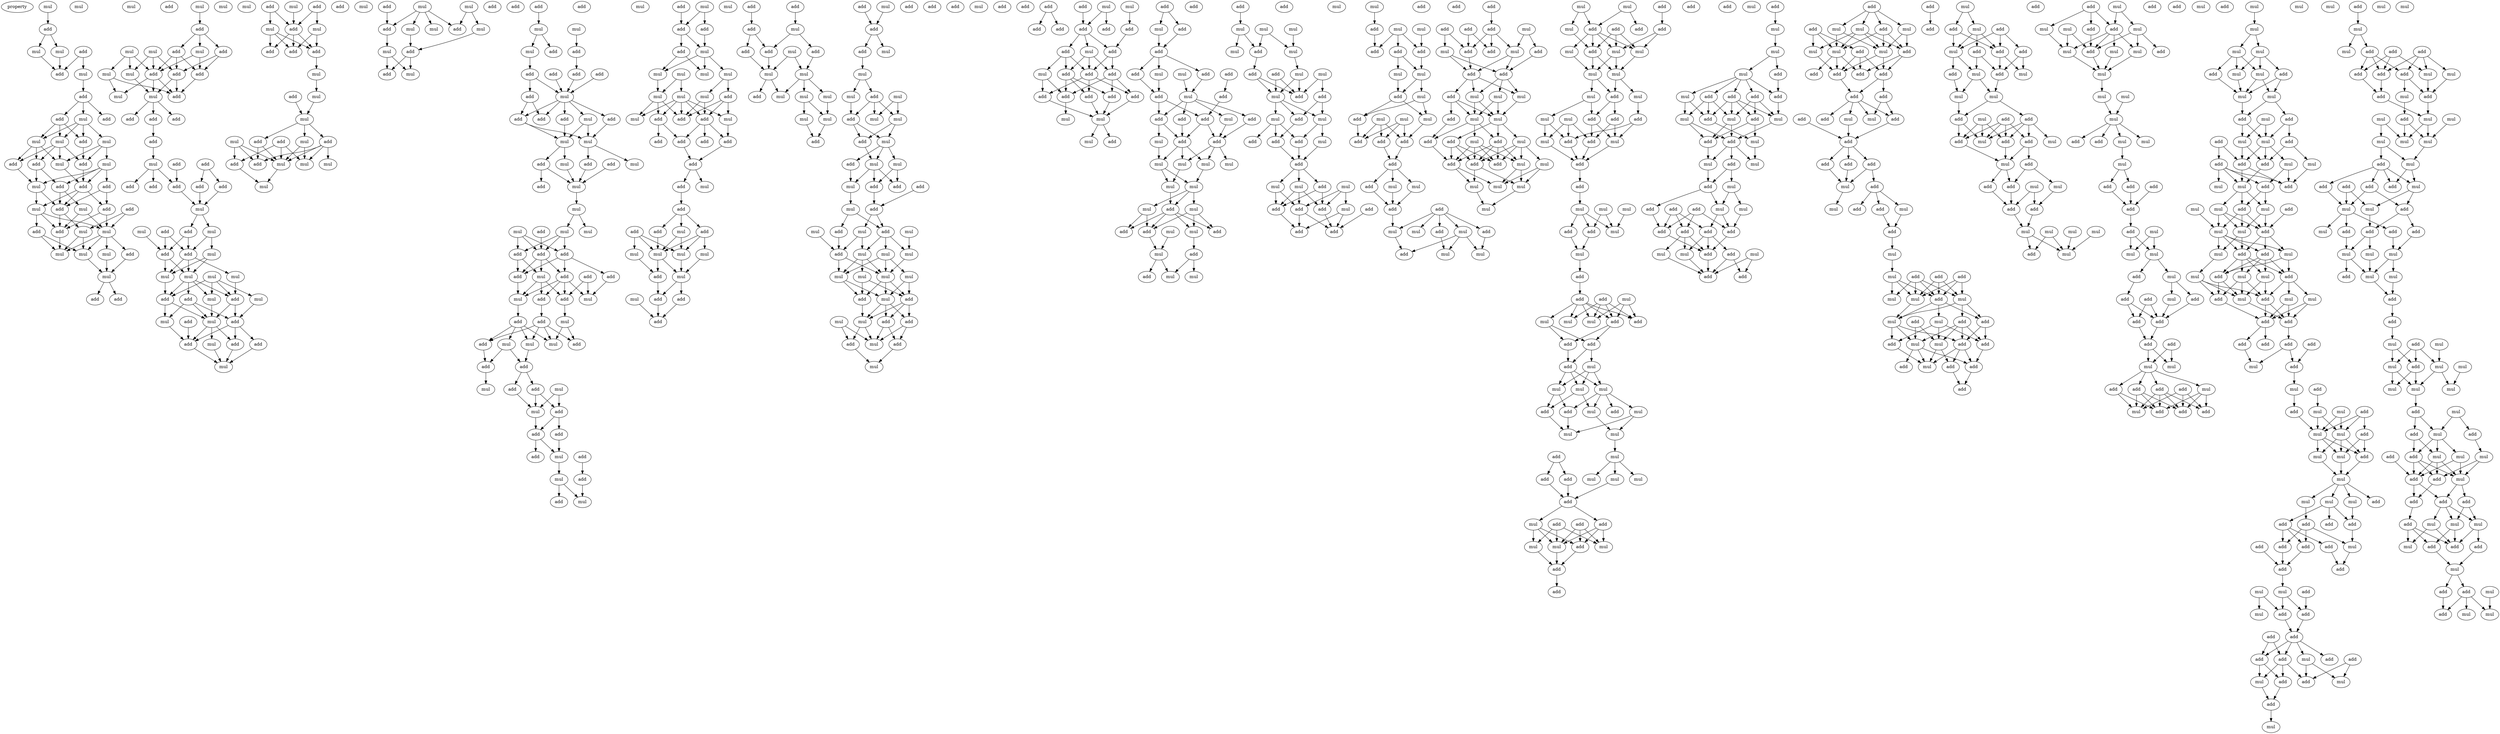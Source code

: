 digraph {
    node [fontcolor=black]
    property [mul=2,lf=1.5]
    0 [ label = mul ];
    1 [ label = add ];
    2 [ label = mul ];
    3 [ label = add ];
    4 [ label = mul ];
    5 [ label = mul ];
    6 [ label = mul ];
    7 [ label = mul ];
    8 [ label = add ];
    9 [ label = add ];
    10 [ label = add ];
    11 [ label = mul ];
    12 [ label = add ];
    13 [ label = mul ];
    14 [ label = mul ];
    15 [ label = add ];
    16 [ label = mul ];
    17 [ label = add ];
    18 [ label = mul ];
    19 [ label = add ];
    20 [ label = mul ];
    21 [ label = add ];
    22 [ label = add ];
    23 [ label = add ];
    24 [ label = add ];
    25 [ label = mul ];
    26 [ label = add ];
    27 [ label = add ];
    28 [ label = mul ];
    29 [ label = add ];
    30 [ label = mul ];
    31 [ label = mul ];
    32 [ label = mul ];
    33 [ label = add ];
    34 [ label = add ];
    35 [ label = mul ];
    36 [ label = add ];
    37 [ label = mul ];
    38 [ label = mul ];
    39 [ label = mul ];
    40 [ label = add ];
    41 [ label = add ];
    42 [ label = mul ];
    43 [ label = mul ];
    44 [ label = add ];
    45 [ label = add ];
    46 [ label = add ];
    47 [ label = mul ];
    48 [ label = mul ];
    49 [ label = add ];
    50 [ label = mul ];
    51 [ label = add ];
    52 [ label = add ];
    53 [ label = mul ];
    54 [ label = mul ];
    55 [ label = add ];
    56 [ label = mul ];
    57 [ label = mul ];
    58 [ label = add ];
    59 [ label = add ];
    60 [ label = add ];
    61 [ label = add ];
    62 [ label = add ];
    63 [ label = add ];
    64 [ label = add ];
    65 [ label = mul ];
    66 [ label = add ];
    67 [ label = add ];
    68 [ label = add ];
    69 [ label = add ];
    70 [ label = add ];
    71 [ label = mul ];
    72 [ label = add ];
    73 [ label = mul ];
    74 [ label = mul ];
    75 [ label = add ];
    76 [ label = mul ];
    77 [ label = add ];
    78 [ label = add ];
    79 [ label = mul ];
    80 [ label = mul ];
    81 [ label = mul ];
    82 [ label = mul ];
    83 [ label = mul ];
    84 [ label = mul ];
    85 [ label = add ];
    86 [ label = add ];
    87 [ label = add ];
    88 [ label = mul ];
    89 [ label = add ];
    90 [ label = mul ];
    91 [ label = add ];
    92 [ label = mul ];
    93 [ label = add ];
    94 [ label = add ];
    95 [ label = add ];
    96 [ label = mul ];
    97 [ label = mul ];
    98 [ label = add ];
    99 [ label = add ];
    100 [ label = mul ];
    101 [ label = mul ];
    102 [ label = add ];
    103 [ label = mul ];
    104 [ label = add ];
    105 [ label = add ];
    106 [ label = add ];
    107 [ label = mul ];
    108 [ label = add ];
    109 [ label = mul ];
    110 [ label = add ];
    111 [ label = mul ];
    112 [ label = mul ];
    113 [ label = add ];
    114 [ label = mul ];
    115 [ label = add ];
    116 [ label = add ];
    117 [ label = mul ];
    118 [ label = add ];
    119 [ label = mul ];
    120 [ label = mul ];
    121 [ label = add ];
    122 [ label = mul ];
    123 [ label = mul ];
    124 [ label = add ];
    125 [ label = mul ];
    126 [ label = mul ];
    127 [ label = mul ];
    128 [ label = add ];
    129 [ label = add ];
    130 [ label = mul ];
    131 [ label = mul ];
    132 [ label = mul ];
    133 [ label = add ];
    134 [ label = add ];
    135 [ label = add ];
    136 [ label = mul ];
    137 [ label = add ];
    138 [ label = add ];
    139 [ label = add ];
    140 [ label = mul ];
    141 [ label = mul ];
    142 [ label = add ];
    143 [ label = add ];
    144 [ label = mul ];
    145 [ label = add ];
    146 [ label = add ];
    147 [ label = add ];
    148 [ label = add ];
    149 [ label = add ];
    150 [ label = mul ];
    151 [ label = mul ];
    152 [ label = add ];
    153 [ label = add ];
    154 [ label = add ];
    155 [ label = add ];
    156 [ label = mul ];
    157 [ label = mul ];
    158 [ label = mul ];
    159 [ label = add ];
    160 [ label = add ];
    161 [ label = mul ];
    162 [ label = add ];
    163 [ label = mul ];
    164 [ label = add ];
    165 [ label = mul ];
    166 [ label = mul ];
    167 [ label = mul ];
    168 [ label = add ];
    169 [ label = mul ];
    170 [ label = add ];
    171 [ label = add ];
    172 [ label = add ];
    173 [ label = add ];
    174 [ label = add ];
    175 [ label = add ];
    176 [ label = add ];
    177 [ label = mul ];
    178 [ label = add ];
    179 [ label = add ];
    180 [ label = mul ];
    181 [ label = mul ];
    182 [ label = add ];
    183 [ label = add ];
    184 [ label = mul ];
    185 [ label = add ];
    186 [ label = mul ];
    187 [ label = mul ];
    188 [ label = add ];
    189 [ label = mul ];
    190 [ label = add ];
    191 [ label = add ];
    192 [ label = add ];
    193 [ label = add ];
    194 [ label = mul ];
    195 [ label = mul ];
    196 [ label = add ];
    197 [ label = mul ];
    198 [ label = add ];
    199 [ label = add ];
    200 [ label = add ];
    201 [ label = add ];
    202 [ label = mul ];
    203 [ label = mul ];
    204 [ label = mul ];
    205 [ label = add ];
    206 [ label = mul ];
    207 [ label = add ];
    208 [ label = add ];
    209 [ label = mul ];
    210 [ label = add ];
    211 [ label = add ];
    212 [ label = mul ];
    213 [ label = add ];
    214 [ label = mul ];
    215 [ label = mul ];
    216 [ label = mul ];
    217 [ label = mul ];
    218 [ label = mul ];
    219 [ label = mul ];
    220 [ label = mul ];
    221 [ label = add ];
    222 [ label = add ];
    223 [ label = mul ];
    224 [ label = add ];
    225 [ label = add ];
    226 [ label = mul ];
    227 [ label = add ];
    228 [ label = add ];
    229 [ label = add ];
    230 [ label = add ];
    231 [ label = add ];
    232 [ label = mul ];
    233 [ label = add ];
    234 [ label = mul ];
    235 [ label = add ];
    236 [ label = add ];
    237 [ label = add ];
    238 [ label = add ];
    239 [ label = mul ];
    240 [ label = mul ];
    241 [ label = mul ];
    242 [ label = mul ];
    243 [ label = mul ];
    244 [ label = mul ];
    245 [ label = add ];
    246 [ label = mul ];
    247 [ label = add ];
    248 [ label = add ];
    249 [ label = add ];
    250 [ label = add ];
    251 [ label = add ];
    252 [ label = add ];
    253 [ label = mul ];
    254 [ label = mul ];
    255 [ label = add ];
    256 [ label = add ];
    257 [ label = add ];
    258 [ label = mul ];
    259 [ label = mul ];
    260 [ label = mul ];
    261 [ label = add ];
    262 [ label = mul ];
    263 [ label = mul ];
    264 [ label = mul ];
    265 [ label = mul ];
    266 [ label = add ];
    267 [ label = add ];
    268 [ label = add ];
    269 [ label = add ];
    270 [ label = mul ];
    271 [ label = add ];
    272 [ label = add ];
    273 [ label = add ];
    274 [ label = mul ];
    275 [ label = mul ];
    276 [ label = mul ];
    277 [ label = add ];
    278 [ label = add ];
    279 [ label = mul ];
    280 [ label = mul ];
    281 [ label = add ];
    282 [ label = mul ];
    283 [ label = mul ];
    284 [ label = add ];
    285 [ label = mul ];
    286 [ label = add ];
    287 [ label = mul ];
    288 [ label = mul ];
    289 [ label = add ];
    290 [ label = mul ];
    291 [ label = add ];
    292 [ label = add ];
    293 [ label = add ];
    294 [ label = mul ];
    295 [ label = add ];
    296 [ label = add ];
    297 [ label = mul ];
    298 [ label = add ];
    299 [ label = mul ];
    300 [ label = mul ];
    301 [ label = mul ];
    302 [ label = add ];
    303 [ label = mul ];
    304 [ label = mul ];
    305 [ label = mul ];
    306 [ label = mul ];
    307 [ label = mul ];
    308 [ label = mul ];
    309 [ label = add ];
    310 [ label = mul ];
    311 [ label = add ];
    312 [ label = add ];
    313 [ label = add ];
    314 [ label = mul ];
    315 [ label = mul ];
    316 [ label = add ];
    317 [ label = mul ];
    318 [ label = add ];
    319 [ label = mul ];
    320 [ label = add ];
    321 [ label = mul ];
    322 [ label = add ];
    323 [ label = add ];
    324 [ label = mul ];
    325 [ label = add ];
    326 [ label = add ];
    327 [ label = add ];
    328 [ label = add ];
    329 [ label = add ];
    330 [ label = mul ];
    331 [ label = add ];
    332 [ label = add ];
    333 [ label = mul ];
    334 [ label = add ];
    335 [ label = add ];
    336 [ label = add ];
    337 [ label = add ];
    338 [ label = add ];
    339 [ label = add ];
    340 [ label = add ];
    341 [ label = mul ];
    342 [ label = mul ];
    343 [ label = mul ];
    344 [ label = add ];
    345 [ label = add ];
    346 [ label = mul ];
    347 [ label = add ];
    348 [ label = add ];
    349 [ label = add ];
    350 [ label = mul ];
    351 [ label = mul ];
    352 [ label = add ];
    353 [ label = add ];
    354 [ label = add ];
    355 [ label = add ];
    356 [ label = mul ];
    357 [ label = add ];
    358 [ label = mul ];
    359 [ label = add ];
    360 [ label = add ];
    361 [ label = add ];
    362 [ label = add ];
    363 [ label = add ];
    364 [ label = add ];
    365 [ label = mul ];
    366 [ label = mul ];
    367 [ label = mul ];
    368 [ label = mul ];
    369 [ label = mul ];
    370 [ label = mul ];
    371 [ label = mul ];
    372 [ label = mul ];
    373 [ label = mul ];
    374 [ label = add ];
    375 [ label = add ];
    376 [ label = mul ];
    377 [ label = mul ];
    378 [ label = add ];
    379 [ label = add ];
    380 [ label = mul ];
    381 [ label = add ];
    382 [ label = mul ];
    383 [ label = add ];
    384 [ label = mul ];
    385 [ label = add ];
    386 [ label = mul ];
    387 [ label = mul ];
    388 [ label = mul ];
    389 [ label = add ];
    390 [ label = mul ];
    391 [ label = mul ];
    392 [ label = add ];
    393 [ label = mul ];
    394 [ label = add ];
    395 [ label = mul ];
    396 [ label = mul ];
    397 [ label = add ];
    398 [ label = mul ];
    399 [ label = add ];
    400 [ label = add ];
    401 [ label = add ];
    402 [ label = mul ];
    403 [ label = mul ];
    404 [ label = mul ];
    405 [ label = add ];
    406 [ label = add ];
    407 [ label = add ];
    408 [ label = add ];
    409 [ label = mul ];
    410 [ label = mul ];
    411 [ label = add ];
    412 [ label = mul ];
    413 [ label = add ];
    414 [ label = add ];
    415 [ label = mul ];
    416 [ label = add ];
    417 [ label = add ];
    418 [ label = add ];
    419 [ label = add ];
    420 [ label = mul ];
    421 [ label = mul ];
    422 [ label = add ];
    423 [ label = add ];
    424 [ label = mul ];
    425 [ label = add ];
    426 [ label = add ];
    427 [ label = add ];
    428 [ label = add ];
    429 [ label = mul ];
    430 [ label = mul ];
    431 [ label = add ];
    432 [ label = mul ];
    433 [ label = mul ];
    434 [ label = mul ];
    435 [ label = add ];
    436 [ label = mul ];
    437 [ label = add ];
    438 [ label = add ];
    439 [ label = add ];
    440 [ label = add ];
    441 [ label = add ];
    442 [ label = mul ];
    443 [ label = mul ];
    444 [ label = add ];
    445 [ label = add ];
    446 [ label = add ];
    447 [ label = add ];
    448 [ label = mul ];
    449 [ label = mul ];
    450 [ label = mul ];
    451 [ label = add ];
    452 [ label = mul ];
    453 [ label = mul ];
    454 [ label = add ];
    455 [ label = mul ];
    456 [ label = add ];
    457 [ label = add ];
    458 [ label = add ];
    459 [ label = mul ];
    460 [ label = add ];
    461 [ label = mul ];
    462 [ label = add ];
    463 [ label = add ];
    464 [ label = add ];
    465 [ label = add ];
    466 [ label = mul ];
    467 [ label = mul ];
    468 [ label = mul ];
    469 [ label = add ];
    470 [ label = mul ];
    471 [ label = add ];
    472 [ label = mul ];
    473 [ label = mul ];
    474 [ label = mul ];
    475 [ label = add ];
    476 [ label = add ];
    477 [ label = add ];
    478 [ label = mul ];
    479 [ label = mul ];
    480 [ label = add ];
    481 [ label = add ];
    482 [ label = add ];
    483 [ label = mul ];
    484 [ label = mul ];
    485 [ label = mul ];
    486 [ label = mul ];
    487 [ label = mul ];
    488 [ label = mul ];
    489 [ label = add ];
    490 [ label = add ];
    491 [ label = add ];
    492 [ label = mul ];
    493 [ label = add ];
    494 [ label = add ];
    495 [ label = mul ];
    496 [ label = mul ];
    497 [ label = add ];
    498 [ label = mul ];
    499 [ label = mul ];
    500 [ label = mul ];
    501 [ label = add ];
    502 [ label = mul ];
    503 [ label = mul ];
    504 [ label = add ];
    505 [ label = mul ];
    506 [ label = add ];
    507 [ label = mul ];
    508 [ label = add ];
    509 [ label = mul ];
    510 [ label = mul ];
    511 [ label = add ];
    512 [ label = add ];
    513 [ label = add ];
    514 [ label = add ];
    515 [ label = mul ];
    516 [ label = mul ];
    517 [ label = mul ];
    518 [ label = add ];
    519 [ label = add ];
    520 [ label = mul ];
    521 [ label = mul ];
    522 [ label = add ];
    523 [ label = add ];
    524 [ label = mul ];
    525 [ label = add ];
    526 [ label = add ];
    527 [ label = mul ];
    528 [ label = add ];
    529 [ label = mul ];
    530 [ label = mul ];
    531 [ label = add ];
    532 [ label = add ];
    533 [ label = add ];
    534 [ label = mul ];
    535 [ label = mul ];
    536 [ label = mul ];
    537 [ label = mul ];
    538 [ label = add ];
    539 [ label = add ];
    540 [ label = mul ];
    541 [ label = add ];
    542 [ label = mul ];
    543 [ label = mul ];
    544 [ label = mul ];
    545 [ label = add ];
    546 [ label = mul ];
    547 [ label = mul ];
    548 [ label = add ];
    549 [ label = mul ];
    550 [ label = mul ];
    551 [ label = add ];
    552 [ label = add ];
    553 [ label = add ];
    554 [ label = add ];
    555 [ label = mul ];
    556 [ label = add ];
    557 [ label = add ];
    558 [ label = mul ];
    559 [ label = mul ];
    560 [ label = add ];
    561 [ label = mul ];
    562 [ label = add ];
    563 [ label = add ];
    564 [ label = add ];
    565 [ label = mul ];
    566 [ label = add ];
    567 [ label = mul ];
    568 [ label = mul ];
    569 [ label = mul ];
    570 [ label = add ];
    571 [ label = add ];
    572 [ label = add ];
    573 [ label = add ];
    574 [ label = mul ];
    575 [ label = add ];
    576 [ label = mul ];
    577 [ label = mul ];
    578 [ label = add ];
    579 [ label = add ];
    580 [ label = mul ];
    581 [ label = mul ];
    582 [ label = add ];
    583 [ label = add ];
    584 [ label = mul ];
    585 [ label = add ];
    586 [ label = mul ];
    587 [ label = mul ];
    588 [ label = add ];
    589 [ label = add ];
    590 [ label = mul ];
    591 [ label = add ];
    592 [ label = add ];
    593 [ label = mul ];
    594 [ label = add ];
    595 [ label = add ];
    596 [ label = add ];
    597 [ label = add ];
    598 [ label = mul ];
    599 [ label = add ];
    600 [ label = mul ];
    601 [ label = add ];
    602 [ label = mul ];
    603 [ label = add ];
    604 [ label = add ];
    605 [ label = add ];
    606 [ label = add ];
    607 [ label = add ];
    608 [ label = mul ];
    609 [ label = mul ];
    610 [ label = mul ];
    611 [ label = add ];
    612 [ label = mul ];
    613 [ label = mul ];
    614 [ label = add ];
    615 [ label = mul ];
    616 [ label = add ];
    617 [ label = add ];
    618 [ label = add ];
    619 [ label = add ];
    620 [ label = add ];
    621 [ label = add ];
    622 [ label = mul ];
    623 [ label = add ];
    624 [ label = mul ];
    625 [ label = add ];
    626 [ label = add ];
    627 [ label = add ];
    628 [ label = add ];
    629 [ label = add ];
    630 [ label = add ];
    631 [ label = mul ];
    632 [ label = add ];
    633 [ label = add ];
    634 [ label = add ];
    635 [ label = mul ];
    636 [ label = add ];
    637 [ label = mul ];
    638 [ label = add ];
    639 [ label = add ];
    640 [ label = mul ];
    641 [ label = add ];
    642 [ label = mul ];
    643 [ label = add ];
    644 [ label = add ];
    645 [ label = mul ];
    646 [ label = mul ];
    647 [ label = add ];
    648 [ label = mul ];
    649 [ label = add ];
    650 [ label = mul ];
    651 [ label = mul ];
    652 [ label = add ];
    653 [ label = add ];
    654 [ label = mul ];
    655 [ label = add ];
    656 [ label = add ];
    657 [ label = mul ];
    658 [ label = add ];
    659 [ label = mul ];
    660 [ label = add ];
    661 [ label = add ];
    662 [ label = add ];
    663 [ label = add ];
    664 [ label = mul ];
    665 [ label = add ];
    666 [ label = add ];
    667 [ label = mul ];
    668 [ label = mul ];
    669 [ label = add ];
    670 [ label = add ];
    671 [ label = add ];
    672 [ label = add ];
    673 [ label = mul ];
    674 [ label = add ];
    675 [ label = mul ];
    676 [ label = mul ];
    677 [ label = mul ];
    678 [ label = add ];
    679 [ label = add ];
    680 [ label = add ];
    681 [ label = mul ];
    682 [ label = add ];
    683 [ label = add ];
    684 [ label = mul ];
    685 [ label = add ];
    686 [ label = mul ];
    687 [ label = add ];
    688 [ label = mul ];
    689 [ label = add ];
    690 [ label = mul ];
    691 [ label = mul ];
    692 [ label = add ];
    693 [ label = add ];
    694 [ label = add ];
    695 [ label = mul ];
    696 [ label = mul ];
    697 [ label = mul ];
    698 [ label = mul ];
    699 [ label = add ];
    700 [ label = mul ];
    701 [ label = add ];
    702 [ label = add ];
    703 [ label = mul ];
    704 [ label = mul ];
    705 [ label = add ];
    706 [ label = add ];
    707 [ label = mul ];
    708 [ label = mul ];
    709 [ label = mul ];
    710 [ label = mul ];
    711 [ label = add ];
    712 [ label = mul ];
    713 [ label = add ];
    714 [ label = mul ];
    715 [ label = mul ];
    716 [ label = add ];
    717 [ label = mul ];
    718 [ label = mul ];
    719 [ label = add ];
    720 [ label = add ];
    721 [ label = mul ];
    722 [ label = mul ];
    723 [ label = mul ];
    724 [ label = add ];
    725 [ label = add ];
    726 [ label = add ];
    727 [ label = add ];
    728 [ label = mul ];
    729 [ label = add ];
    730 [ label = add ];
    731 [ label = mul ];
    732 [ label = mul ];
    733 [ label = mul ];
    734 [ label = add ];
    735 [ label = mul ];
    736 [ label = add ];
    737 [ label = add ];
    738 [ label = mul ];
    739 [ label = add ];
    740 [ label = add ];
    741 [ label = add ];
    742 [ label = add ];
    743 [ label = add ];
    744 [ label = mul ];
    745 [ label = add ];
    746 [ label = mul ];
    747 [ label = add ];
    748 [ label = add ];
    749 [ label = mul ];
    750 [ label = add ];
    751 [ label = add ];
    752 [ label = mul ];
    753 [ label = add ];
    754 [ label = mul ];
    755 [ label = add ];
    756 [ label = add ];
    757 [ label = mul ];
    758 [ label = mul ];
    759 [ label = mul ];
    760 [ label = add ];
    761 [ label = mul ];
    762 [ label = mul ];
    763 [ label = add ];
    764 [ label = mul ];
    765 [ label = mul ];
    766 [ label = add ];
    767 [ label = mul ];
    768 [ label = add ];
    769 [ label = mul ];
    770 [ label = add ];
    771 [ label = mul ];
    772 [ label = add ];
    773 [ label = mul ];
    774 [ label = mul ];
    775 [ label = add ];
    776 [ label = add ];
    777 [ label = add ];
    778 [ label = add ];
    779 [ label = mul ];
    780 [ label = add ];
    781 [ label = mul ];
    782 [ label = add ];
    783 [ label = mul ];
    784 [ label = add ];
    785 [ label = mul ];
    786 [ label = mul ];
    787 [ label = add ];
    788 [ label = mul ];
    789 [ label = mul ];
    790 [ label = mul ];
    791 [ label = add ];
    792 [ label = mul ];
    793 [ label = add ];
    794 [ label = mul ];
    795 [ label = mul ];
    796 [ label = add ];
    797 [ label = add ];
    798 [ label = mul ];
    799 [ label = add ];
    800 [ label = mul ];
    801 [ label = mul ];
    802 [ label = add ];
    803 [ label = mul ];
    804 [ label = add ];
    805 [ label = add ];
    806 [ label = add ];
    807 [ label = add ];
    808 [ label = add ];
    809 [ label = add ];
    810 [ label = mul ];
    811 [ label = add ];
    812 [ label = mul ];
    813 [ label = add ];
    814 [ label = mul ];
    815 [ label = add ];
    816 [ label = add ];
    817 [ label = mul ];
    818 [ label = mul ];
    819 [ label = add ];
    820 [ label = mul ];
    821 [ label = mul ];
    822 [ label = add ];
    823 [ label = mul ];
    824 [ label = mul ];
    825 [ label = mul ];
    826 [ label = mul ];
    827 [ label = add ];
    828 [ label = mul ];
    829 [ label = mul ];
    830 [ label = add ];
    831 [ label = add ];
    832 [ label = add ];
    833 [ label = add ];
    834 [ label = add ];
    835 [ label = add ];
    836 [ label = add ];
    837 [ label = add ];
    838 [ label = mul ];
    839 [ label = add ];
    840 [ label = add ];
    841 [ label = mul ];
    842 [ label = mul ];
    843 [ label = add ];
    844 [ label = add ];
    845 [ label = mul ];
    846 [ label = add ];
    847 [ label = add ];
    848 [ label = add ];
    849 [ label = add ];
    850 [ label = add ];
    851 [ label = add ];
    852 [ label = add ];
    853 [ label = mul ];
    854 [ label = add ];
    855 [ label = mul ];
    856 [ label = add ];
    857 [ label = mul ];
    858 [ label = add ];
    859 [ label = mul ];
    860 [ label = mul ];
    861 [ label = add ];
    862 [ label = mul ];
    863 [ label = mul ];
    864 [ label = add ];
    865 [ label = add ];
    866 [ label = mul ];
    867 [ label = add ];
    868 [ label = mul ];
    869 [ label = add ];
    870 [ label = mul ];
    871 [ label = add ];
    872 [ label = add ];
    873 [ label = mul ];
    874 [ label = add ];
    875 [ label = add ];
    876 [ label = add ];
    877 [ label = mul ];
    878 [ label = mul ];
    879 [ label = mul ];
    880 [ label = mul ];
    881 [ label = mul ];
    882 [ label = mul ];
    883 [ label = mul ];
    884 [ label = add ];
    885 [ label = add ];
    886 [ label = add ];
    887 [ label = add ];
    888 [ label = mul ];
    889 [ label = add ];
    890 [ label = mul ];
    891 [ label = mul ];
    892 [ label = add ];
    893 [ label = add ];
    894 [ label = add ];
    895 [ label = mul ];
    896 [ label = add ];
    897 [ label = add ];
    898 [ label = mul ];
    899 [ label = mul ];
    900 [ label = mul ];
    901 [ label = mul ];
    902 [ label = mul ];
    903 [ label = add ];
    904 [ label = add ];
    905 [ label = add ];
    906 [ label = mul ];
    907 [ label = mul ];
    908 [ label = mul ];
    909 [ label = add ];
    910 [ label = mul ];
    911 [ label = add ];
    912 [ label = mul ];
    913 [ label = mul ];
    914 [ label = mul ];
    915 [ label = mul ];
    916 [ label = mul ];
    917 [ label = add ];
    918 [ label = mul ];
    919 [ label = add ];
    920 [ label = mul ];
    921 [ label = add ];
    922 [ label = mul ];
    923 [ label = add ];
    924 [ label = add ];
    925 [ label = mul ];
    926 [ label = mul ];
    927 [ label = mul ];
    928 [ label = add ];
    929 [ label = add ];
    930 [ label = add ];
    931 [ label = add ];
    932 [ label = add ];
    933 [ label = mul ];
    934 [ label = add ];
    935 [ label = mul ];
    936 [ label = mul ];
    937 [ label = mul ];
    938 [ label = add ];
    939 [ label = add ];
    940 [ label = add ];
    941 [ label = mul ];
    942 [ label = mul ];
    943 [ label = add ];
    944 [ label = add ];
    945 [ label = add ];
    946 [ label = mul ];
    947 [ label = mul ];
    0 -> 1 [ name = 0 ];
    1 -> 2 [ name = 1 ];
    1 -> 5 [ name = 2 ];
    2 -> 8 [ name = 3 ];
    3 -> 6 [ name = 4 ];
    3 -> 8 [ name = 5 ];
    5 -> 8 [ name = 6 ];
    6 -> 9 [ name = 7 ];
    9 -> 10 [ name = 8 ];
    9 -> 11 [ name = 9 ];
    9 -> 12 [ name = 10 ];
    10 -> 13 [ name = 11 ];
    10 -> 15 [ name = 12 ];
    10 -> 16 [ name = 13 ];
    11 -> 13 [ name = 14 ];
    11 -> 14 [ name = 15 ];
    11 -> 15 [ name = 16 ];
    11 -> 16 [ name = 17 ];
    13 -> 17 [ name = 18 ];
    13 -> 18 [ name = 19 ];
    13 -> 19 [ name = 20 ];
    13 -> 21 [ name = 21 ];
    14 -> 18 [ name = 22 ];
    14 -> 20 [ name = 23 ];
    14 -> 21 [ name = 24 ];
    15 -> 21 [ name = 25 ];
    16 -> 17 [ name = 26 ];
    16 -> 18 [ name = 27 ];
    16 -> 19 [ name = 28 ];
    17 -> 25 [ name = 29 ];
    18 -> 24 [ name = 30 ];
    19 -> 22 [ name = 31 ];
    19 -> 25 [ name = 32 ];
    20 -> 22 [ name = 33 ];
    20 -> 23 [ name = 34 ];
    20 -> 24 [ name = 35 ];
    20 -> 25 [ name = 36 ];
    21 -> 24 [ name = 37 ];
    22 -> 29 [ name = 38 ];
    22 -> 30 [ name = 39 ];
    23 -> 26 [ name = 40 ];
    23 -> 29 [ name = 41 ];
    24 -> 26 [ name = 42 ];
    24 -> 28 [ name = 43 ];
    24 -> 29 [ name = 44 ];
    25 -> 28 [ name = 45 ];
    25 -> 29 [ name = 46 ];
    26 -> 31 [ name = 47 ];
    26 -> 33 [ name = 48 ];
    27 -> 31 [ name = 49 ];
    27 -> 32 [ name = 50 ];
    28 -> 31 [ name = 51 ];
    28 -> 33 [ name = 52 ];
    28 -> 34 [ name = 53 ];
    29 -> 32 [ name = 54 ];
    29 -> 33 [ name = 55 ];
    30 -> 31 [ name = 56 ];
    30 -> 33 [ name = 57 ];
    31 -> 35 [ name = 58 ];
    31 -> 36 [ name = 59 ];
    31 -> 37 [ name = 60 ];
    31 -> 38 [ name = 61 ];
    32 -> 37 [ name = 62 ];
    32 -> 38 [ name = 63 ];
    33 -> 38 [ name = 64 ];
    34 -> 37 [ name = 65 ];
    34 -> 38 [ name = 66 ];
    35 -> 39 [ name = 67 ];
    36 -> 39 [ name = 68 ];
    37 -> 39 [ name = 69 ];
    39 -> 41 [ name = 70 ];
    39 -> 44 [ name = 71 ];
    42 -> 45 [ name = 72 ];
    45 -> 46 [ name = 73 ];
    45 -> 47 [ name = 74 ];
    45 -> 49 [ name = 75 ];
    46 -> 51 [ name = 76 ];
    46 -> 52 [ name = 77 ];
    46 -> 55 [ name = 78 ];
    47 -> 51 [ name = 79 ];
    47 -> 52 [ name = 80 ];
    48 -> 51 [ name = 81 ];
    48 -> 53 [ name = 82 ];
    48 -> 55 [ name = 83 ];
    49 -> 52 [ name = 84 ];
    49 -> 55 [ name = 85 ];
    50 -> 51 [ name = 86 ];
    50 -> 53 [ name = 87 ];
    50 -> 54 [ name = 88 ];
    51 -> 56 [ name = 89 ];
    51 -> 57 [ name = 90 ];
    51 -> 58 [ name = 91 ];
    52 -> 58 [ name = 92 ];
    53 -> 56 [ name = 93 ];
    54 -> 57 [ name = 94 ];
    54 -> 58 [ name = 95 ];
    55 -> 56 [ name = 96 ];
    55 -> 58 [ name = 97 ];
    56 -> 59 [ name = 98 ];
    56 -> 60 [ name = 99 ];
    56 -> 61 [ name = 100 ];
    60 -> 62 [ name = 101 ];
    62 -> 65 [ name = 102 ];
    63 -> 70 [ name = 103 ];
    64 -> 67 [ name = 104 ];
    64 -> 69 [ name = 105 ];
    65 -> 66 [ name = 106 ];
    65 -> 68 [ name = 107 ];
    65 -> 70 [ name = 108 ];
    67 -> 71 [ name = 109 ];
    69 -> 71 [ name = 110 ];
    70 -> 71 [ name = 111 ];
    71 -> 72 [ name = 112 ];
    71 -> 76 [ name = 113 ];
    72 -> 77 [ name = 114 ];
    72 -> 78 [ name = 115 ];
    73 -> 78 [ name = 116 ];
    75 -> 77 [ name = 117 ];
    75 -> 78 [ name = 118 ];
    76 -> 77 [ name = 119 ];
    76 -> 79 [ name = 120 ];
    77 -> 80 [ name = 121 ];
    77 -> 82 [ name = 122 ];
    77 -> 83 [ name = 123 ];
    78 -> 80 [ name = 124 ];
    78 -> 82 [ name = 125 ];
    79 -> 80 [ name = 126 ];
    79 -> 82 [ name = 127 ];
    80 -> 85 [ name = 128 ];
    80 -> 86 [ name = 129 ];
    80 -> 87 [ name = 130 ];
    80 -> 88 [ name = 131 ];
    81 -> 84 [ name = 132 ];
    81 -> 86 [ name = 133 ];
    81 -> 87 [ name = 134 ];
    81 -> 88 [ name = 135 ];
    82 -> 86 [ name = 136 ];
    83 -> 87 [ name = 137 ];
    84 -> 89 [ name = 138 ];
    85 -> 89 [ name = 139 ];
    85 -> 90 [ name = 140 ];
    85 -> 92 [ name = 141 ];
    86 -> 90 [ name = 142 ];
    86 -> 92 [ name = 143 ];
    87 -> 89 [ name = 144 ];
    87 -> 90 [ name = 145 ];
    88 -> 90 [ name = 146 ];
    89 -> 93 [ name = 147 ];
    89 -> 94 [ name = 148 ];
    89 -> 95 [ name = 149 ];
    90 -> 94 [ name = 150 ];
    90 -> 95 [ name = 151 ];
    90 -> 96 [ name = 152 ];
    91 -> 94 [ name = 153 ];
    92 -> 94 [ name = 154 ];
    93 -> 97 [ name = 155 ];
    94 -> 97 [ name = 156 ];
    95 -> 97 [ name = 157 ];
    96 -> 97 [ name = 158 ];
    98 -> 102 [ name = 159 ];
    98 -> 103 [ name = 160 ];
    99 -> 101 [ name = 161 ];
    99 -> 102 [ name = 162 ];
    100 -> 102 [ name = 163 ];
    101 -> 104 [ name = 164 ];
    101 -> 105 [ name = 165 ];
    101 -> 106 [ name = 166 ];
    102 -> 104 [ name = 167 ];
    102 -> 105 [ name = 168 ];
    102 -> 106 [ name = 169 ];
    103 -> 104 [ name = 170 ];
    103 -> 106 [ name = 171 ];
    104 -> 107 [ name = 172 ];
    107 -> 109 [ name = 173 ];
    108 -> 112 [ name = 174 ];
    109 -> 112 [ name = 175 ];
    112 -> 113 [ name = 176 ];
    112 -> 114 [ name = 177 ];
    112 -> 115 [ name = 178 ];
    113 -> 121 [ name = 179 ];
    113 -> 122 [ name = 180 ];
    114 -> 119 [ name = 181 ];
    114 -> 122 [ name = 182 ];
    115 -> 119 [ name = 183 ];
    115 -> 120 [ name = 184 ];
    115 -> 121 [ name = 185 ];
    115 -> 122 [ name = 186 ];
    116 -> 118 [ name = 187 ];
    116 -> 119 [ name = 188 ];
    116 -> 122 [ name = 189 ];
    117 -> 118 [ name = 190 ];
    117 -> 121 [ name = 191 ];
    117 -> 122 [ name = 192 ];
    118 -> 123 [ name = 193 ];
    122 -> 123 [ name = 194 ];
    124 -> 129 [ name = 195 ];
    125 -> 128 [ name = 196 ];
    125 -> 129 [ name = 197 ];
    125 -> 130 [ name = 198 ];
    125 -> 131 [ name = 199 ];
    126 -> 127 [ name = 200 ];
    126 -> 128 [ name = 201 ];
    127 -> 133 [ name = 202 ];
    129 -> 132 [ name = 203 ];
    130 -> 133 [ name = 204 ];
    132 -> 134 [ name = 205 ];
    132 -> 136 [ name = 206 ];
    133 -> 134 [ name = 207 ];
    133 -> 136 [ name = 208 ];
    138 -> 141 [ name = 209 ];
    140 -> 142 [ name = 210 ];
    141 -> 143 [ name = 211 ];
    141 -> 144 [ name = 212 ];
    142 -> 146 [ name = 213 ];
    144 -> 148 [ name = 214 ];
    145 -> 150 [ name = 215 ];
    146 -> 150 [ name = 216 ];
    147 -> 150 [ name = 217 ];
    148 -> 149 [ name = 218 ];
    148 -> 150 [ name = 219 ];
    149 -> 152 [ name = 220 ];
    149 -> 154 [ name = 221 ];
    150 -> 151 [ name = 222 ];
    150 -> 152 [ name = 223 ];
    150 -> 153 [ name = 224 ];
    150 -> 154 [ name = 225 ];
    150 -> 155 [ name = 226 ];
    151 -> 156 [ name = 227 ];
    151 -> 157 [ name = 228 ];
    153 -> 156 [ name = 229 ];
    154 -> 156 [ name = 230 ];
    154 -> 157 [ name = 231 ];
    155 -> 157 [ name = 232 ];
    156 -> 158 [ name = 233 ];
    156 -> 159 [ name = 234 ];
    157 -> 160 [ name = 235 ];
    157 -> 161 [ name = 236 ];
    159 -> 163 [ name = 237 ];
    160 -> 163 [ name = 238 ];
    160 -> 164 [ name = 239 ];
    161 -> 163 [ name = 240 ];
    162 -> 163 [ name = 241 ];
    163 -> 165 [ name = 242 ];
    165 -> 166 [ name = 243 ];
    165 -> 169 [ name = 244 ];
    166 -> 170 [ name = 245 ];
    166 -> 171 [ name = 246 ];
    166 -> 172 [ name = 247 ];
    167 -> 170 [ name = 248 ];
    167 -> 171 [ name = 249 ];
    167 -> 172 [ name = 250 ];
    168 -> 172 [ name = 251 ];
    170 -> 175 [ name = 252 ];
    170 -> 177 [ name = 253 ];
    171 -> 173 [ name = 254 ];
    171 -> 175 [ name = 255 ];
    171 -> 176 [ name = 256 ];
    172 -> 175 [ name = 257 ];
    172 -> 176 [ name = 258 ];
    172 -> 177 [ name = 259 ];
    173 -> 180 [ name = 260 ];
    174 -> 178 [ name = 261 ];
    174 -> 180 [ name = 262 ];
    175 -> 181 [ name = 263 ];
    176 -> 178 [ name = 264 ];
    176 -> 179 [ name = 265 ];
    176 -> 180 [ name = 266 ];
    176 -> 181 [ name = 267 ];
    177 -> 178 [ name = 268 ];
    177 -> 179 [ name = 269 ];
    177 -> 181 [ name = 270 ];
    178 -> 184 [ name = 271 ];
    179 -> 182 [ name = 272 ];
    181 -> 183 [ name = 273 ];
    182 -> 185 [ name = 274 ];
    182 -> 186 [ name = 275 ];
    182 -> 188 [ name = 276 ];
    182 -> 189 [ name = 277 ];
    183 -> 186 [ name = 278 ];
    183 -> 187 [ name = 279 ];
    183 -> 188 [ name = 280 ];
    183 -> 189 [ name = 281 ];
    184 -> 185 [ name = 282 ];
    184 -> 189 [ name = 283 ];
    186 -> 190 [ name = 284 ];
    187 -> 190 [ name = 285 ];
    187 -> 191 [ name = 286 ];
    188 -> 191 [ name = 287 ];
    190 -> 192 [ name = 288 ];
    190 -> 193 [ name = 289 ];
    191 -> 194 [ name = 290 ];
    192 -> 197 [ name = 291 ];
    193 -> 196 [ name = 292 ];
    193 -> 197 [ name = 293 ];
    195 -> 196 [ name = 294 ];
    195 -> 197 [ name = 295 ];
    196 -> 198 [ name = 296 ];
    196 -> 199 [ name = 297 ];
    197 -> 198 [ name = 298 ];
    198 -> 201 [ name = 299 ];
    198 -> 202 [ name = 300 ];
    199 -> 202 [ name = 301 ];
    200 -> 205 [ name = 302 ];
    202 -> 203 [ name = 303 ];
    203 -> 206 [ name = 304 ];
    203 -> 207 [ name = 305 ];
    205 -> 206 [ name = 306 ];
    208 -> 210 [ name = 307 ];
    209 -> 210 [ name = 308 ];
    209 -> 211 [ name = 309 ];
    210 -> 212 [ name = 310 ];
    210 -> 213 [ name = 311 ];
    211 -> 212 [ name = 312 ];
    212 -> 214 [ name = 313 ];
    212 -> 215 [ name = 314 ];
    212 -> 216 [ name = 315 ];
    213 -> 214 [ name = 316 ];
    213 -> 216 [ name = 317 ];
    214 -> 220 [ name = 318 ];
    215 -> 219 [ name = 319 ];
    215 -> 221 [ name = 320 ];
    217 -> 218 [ name = 321 ];
    217 -> 220 [ name = 322 ];
    218 -> 222 [ name = 323 ];
    218 -> 223 [ name = 324 ];
    218 -> 224 [ name = 325 ];
    218 -> 225 [ name = 326 ];
    218 -> 226 [ name = 327 ];
    219 -> 224 [ name = 328 ];
    219 -> 225 [ name = 329 ];
    220 -> 222 [ name = 330 ];
    220 -> 224 [ name = 331 ];
    220 -> 226 [ name = 332 ];
    221 -> 223 [ name = 333 ];
    221 -> 224 [ name = 334 ];
    221 -> 225 [ name = 335 ];
    222 -> 228 [ name = 336 ];
    222 -> 230 [ name = 337 ];
    223 -> 229 [ name = 338 ];
    225 -> 227 [ name = 339 ];
    225 -> 229 [ name = 340 ];
    225 -> 230 [ name = 341 ];
    229 -> 231 [ name = 342 ];
    230 -> 231 [ name = 343 ];
    231 -> 233 [ name = 344 ];
    231 -> 234 [ name = 345 ];
    233 -> 235 [ name = 346 ];
    235 -> 236 [ name = 347 ];
    235 -> 237 [ name = 348 ];
    235 -> 239 [ name = 349 ];
    236 -> 243 [ name = 350 ];
    237 -> 240 [ name = 351 ];
    237 -> 241 [ name = 352 ];
    237 -> 243 [ name = 353 ];
    238 -> 240 [ name = 354 ];
    238 -> 242 [ name = 355 ];
    238 -> 243 [ name = 356 ];
    239 -> 240 [ name = 357 ];
    239 -> 243 [ name = 358 ];
    240 -> 244 [ name = 359 ];
    241 -> 244 [ name = 360 ];
    242 -> 245 [ name = 361 ];
    243 -> 244 [ name = 362 ];
    243 -> 245 [ name = 363 ];
    244 -> 247 [ name = 364 ];
    244 -> 248 [ name = 365 ];
    245 -> 247 [ name = 366 ];
    246 -> 249 [ name = 367 ];
    247 -> 249 [ name = 368 ];
    248 -> 249 [ name = 369 ];
    250 -> 252 [ name = 370 ];
    251 -> 253 [ name = 371 ];
    252 -> 255 [ name = 372 ];
    252 -> 257 [ name = 373 ];
    253 -> 256 [ name = 374 ];
    253 -> 257 [ name = 375 ];
    254 -> 258 [ name = 376 ];
    254 -> 259 [ name = 377 ];
    255 -> 258 [ name = 378 ];
    256 -> 259 [ name = 379 ];
    257 -> 258 [ name = 380 ];
    258 -> 261 [ name = 381 ];
    258 -> 262 [ name = 382 ];
    259 -> 260 [ name = 383 ];
    259 -> 262 [ name = 384 ];
    259 -> 263 [ name = 385 ];
    260 -> 264 [ name = 386 ];
    260 -> 265 [ name = 387 ];
    263 -> 265 [ name = 388 ];
    264 -> 266 [ name = 389 ];
    265 -> 266 [ name = 390 ];
    267 -> 271 [ name = 391 ];
    270 -> 271 [ name = 392 ];
    271 -> 273 [ name = 393 ];
    271 -> 275 [ name = 394 ];
    273 -> 276 [ name = 395 ];
    276 -> 278 [ name = 396 ];
    276 -> 279 [ name = 397 ];
    278 -> 281 [ name = 398 ];
    278 -> 282 [ name = 399 ];
    278 -> 283 [ name = 400 ];
    279 -> 281 [ name = 401 ];
    280 -> 282 [ name = 402 ];
    280 -> 283 [ name = 403 ];
    281 -> 284 [ name = 404 ];
    281 -> 285 [ name = 405 ];
    283 -> 284 [ name = 406 ];
    283 -> 285 [ name = 407 ];
    284 -> 288 [ name = 408 ];
    285 -> 286 [ name = 409 ];
    285 -> 287 [ name = 410 ];
    285 -> 288 [ name = 411 ];
    286 -> 290 [ name = 412 ];
    287 -> 291 [ name = 413 ];
    287 -> 292 [ name = 414 ];
    288 -> 290 [ name = 415 ];
    288 -> 291 [ name = 416 ];
    288 -> 292 [ name = 417 ];
    290 -> 294 [ name = 418 ];
    292 -> 295 [ name = 419 ];
    293 -> 295 [ name = 420 ];
    294 -> 296 [ name = 421 ];
    294 -> 298 [ name = 422 ];
    295 -> 296 [ name = 423 ];
    295 -> 300 [ name = 424 ];
    296 -> 301 [ name = 425 ];
    296 -> 303 [ name = 426 ];
    296 -> 304 [ name = 427 ];
    297 -> 302 [ name = 428 ];
    298 -> 302 [ name = 429 ];
    299 -> 304 [ name = 430 ];
    300 -> 302 [ name = 431 ];
    300 -> 303 [ name = 432 ];
    301 -> 306 [ name = 433 ];
    301 -> 307 [ name = 434 ];
    301 -> 308 [ name = 435 ];
    302 -> 306 [ name = 436 ];
    302 -> 308 [ name = 437 ];
    303 -> 305 [ name = 438 ];
    303 -> 306 [ name = 439 ];
    303 -> 308 [ name = 440 ];
    304 -> 306 [ name = 441 ];
    305 -> 309 [ name = 442 ];
    305 -> 311 [ name = 443 ];
    306 -> 309 [ name = 444 ];
    306 -> 310 [ name = 445 ];
    306 -> 311 [ name = 446 ];
    307 -> 309 [ name = 447 ];
    307 -> 310 [ name = 448 ];
    308 -> 310 [ name = 449 ];
    308 -> 311 [ name = 450 ];
    309 -> 312 [ name = 451 ];
    309 -> 313 [ name = 452 ];
    309 -> 315 [ name = 453 ];
    310 -> 312 [ name = 454 ];
    310 -> 313 [ name = 455 ];
    310 -> 315 [ name = 456 ];
    311 -> 315 [ name = 457 ];
    312 -> 316 [ name = 458 ];
    312 -> 317 [ name = 459 ];
    313 -> 316 [ name = 460 ];
    313 -> 317 [ name = 461 ];
    314 -> 317 [ name = 462 ];
    314 -> 318 [ name = 463 ];
    315 -> 317 [ name = 464 ];
    315 -> 318 [ name = 465 ];
    316 -> 319 [ name = 466 ];
    318 -> 319 [ name = 467 ];
    320 -> 322 [ name = 468 ];
    320 -> 325 [ name = 469 ];
    321 -> 327 [ name = 470 ];
    323 -> 328 [ name = 471 ];
    324 -> 326 [ name = 472 ];
    324 -> 328 [ name = 473 ];
    327 -> 331 [ name = 474 ];
    328 -> 329 [ name = 475 ];
    328 -> 330 [ name = 476 ];
    328 -> 331 [ name = 477 ];
    329 -> 332 [ name = 478 ];
    329 -> 333 [ name = 479 ];
    329 -> 335 [ name = 480 ];
    330 -> 332 [ name = 481 ];
    330 -> 334 [ name = 482 ];
    330 -> 335 [ name = 483 ];
    331 -> 334 [ name = 484 ];
    331 -> 335 [ name = 485 ];
    332 -> 336 [ name = 486 ];
    332 -> 337 [ name = 487 ];
    332 -> 338 [ name = 488 ];
    333 -> 336 [ name = 489 ];
    333 -> 339 [ name = 490 ];
    334 -> 336 [ name = 491 ];
    334 -> 337 [ name = 492 ];
    334 -> 340 [ name = 493 ];
    335 -> 338 [ name = 494 ];
    335 -> 339 [ name = 495 ];
    335 -> 340 [ name = 496 ];
    336 -> 341 [ name = 497 ];
    337 -> 342 [ name = 498 ];
    338 -> 342 [ name = 499 ];
    339 -> 342 [ name = 500 ];
    340 -> 342 [ name = 501 ];
    342 -> 343 [ name = 502 ];
    342 -> 344 [ name = 503 ];
    345 -> 346 [ name = 504 ];
    345 -> 348 [ name = 505 ];
    346 -> 349 [ name = 506 ];
    348 -> 349 [ name = 507 ];
    349 -> 350 [ name = 508 ];
    349 -> 352 [ name = 509 ];
    349 -> 354 [ name = 510 ];
    350 -> 357 [ name = 511 ];
    351 -> 356 [ name = 512 ];
    352 -> 356 [ name = 513 ];
    353 -> 355 [ name = 514 ];
    354 -> 357 [ name = 515 ];
    355 -> 359 [ name = 516 ];
    356 -> 358 [ name = 517 ];
    356 -> 360 [ name = 518 ];
    356 -> 361 [ name = 519 ];
    356 -> 362 [ name = 520 ];
    357 -> 359 [ name = 521 ];
    357 -> 361 [ name = 522 ];
    358 -> 363 [ name = 523 ];
    359 -> 363 [ name = 524 ];
    359 -> 364 [ name = 525 ];
    360 -> 363 [ name = 526 ];
    361 -> 364 [ name = 527 ];
    361 -> 365 [ name = 528 ];
    362 -> 364 [ name = 529 ];
    363 -> 366 [ name = 530 ];
    363 -> 367 [ name = 531 ];
    363 -> 369 [ name = 532 ];
    364 -> 366 [ name = 533 ];
    364 -> 367 [ name = 534 ];
    364 -> 368 [ name = 535 ];
    365 -> 368 [ name = 536 ];
    366 -> 370 [ name = 537 ];
    367 -> 371 [ name = 538 ];
    368 -> 370 [ name = 539 ];
    368 -> 371 [ name = 540 ];
    370 -> 374 [ name = 541 ];
    371 -> 372 [ name = 542 ];
    371 -> 373 [ name = 543 ];
    371 -> 374 [ name = 544 ];
    372 -> 375 [ name = 545 ];
    372 -> 376 [ name = 546 ];
    372 -> 379 [ name = 547 ];
    373 -> 378 [ name = 548 ];
    373 -> 379 [ name = 549 ];
    374 -> 375 [ name = 550 ];
    374 -> 376 [ name = 551 ];
    374 -> 378 [ name = 552 ];
    374 -> 379 [ name = 553 ];
    376 -> 381 [ name = 554 ];
    377 -> 380 [ name = 555 ];
    379 -> 380 [ name = 556 ];
    380 -> 382 [ name = 557 ];
    380 -> 383 [ name = 558 ];
    381 -> 382 [ name = 559 ];
    381 -> 384 [ name = 560 ];
    385 -> 388 [ name = 561 ];
    386 -> 392 [ name = 562 ];
    386 -> 393 [ name = 563 ];
    387 -> 393 [ name = 564 ];
    388 -> 391 [ name = 565 ];
    388 -> 392 [ name = 566 ];
    392 -> 394 [ name = 567 ];
    393 -> 395 [ name = 568 ];
    394 -> 398 [ name = 569 ];
    394 -> 400 [ name = 570 ];
    395 -> 398 [ name = 571 ];
    395 -> 400 [ name = 572 ];
    396 -> 399 [ name = 573 ];
    396 -> 400 [ name = 574 ];
    397 -> 398 [ name = 575 ];
    397 -> 400 [ name = 576 ];
    398 -> 401 [ name = 577 ];
    398 -> 402 [ name = 578 ];
    398 -> 403 [ name = 579 ];
    399 -> 401 [ name = 580 ];
    399 -> 403 [ name = 581 ];
    401 -> 407 [ name = 582 ];
    402 -> 405 [ name = 583 ];
    402 -> 406 [ name = 584 ];
    402 -> 407 [ name = 585 ];
    403 -> 404 [ name = 586 ];
    403 -> 406 [ name = 587 ];
    404 -> 408 [ name = 588 ];
    406 -> 408 [ name = 589 ];
    407 -> 408 [ name = 590 ];
    408 -> 409 [ name = 591 ];
    408 -> 411 [ name = 592 ];
    408 -> 412 [ name = 593 ];
    409 -> 413 [ name = 594 ];
    409 -> 416 [ name = 595 ];
    410 -> 415 [ name = 596 ];
    410 -> 416 [ name = 597 ];
    410 -> 417 [ name = 598 ];
    411 -> 413 [ name = 599 ];
    411 -> 417 [ name = 600 ];
    412 -> 413 [ name = 601 ];
    412 -> 416 [ name = 602 ];
    412 -> 417 [ name = 603 ];
    413 -> 419 [ name = 604 ];
    414 -> 418 [ name = 605 ];
    415 -> 418 [ name = 606 ];
    415 -> 419 [ name = 607 ];
    416 -> 418 [ name = 608 ];
    416 -> 419 [ name = 609 ];
    417 -> 418 [ name = 610 ];
    420 -> 422 [ name = 611 ];
    421 -> 426 [ name = 612 ];
    422 -> 428 [ name = 613 ];
    424 -> 426 [ name = 614 ];
    424 -> 427 [ name = 615 ];
    424 -> 428 [ name = 616 ];
    426 -> 429 [ name = 617 ];
    427 -> 429 [ name = 618 ];
    427 -> 430 [ name = 619 ];
    429 -> 431 [ name = 620 ];
    429 -> 432 [ name = 621 ];
    430 -> 431 [ name = 622 ];
    431 -> 435 [ name = 623 ];
    431 -> 436 [ name = 624 ];
    432 -> 435 [ name = 625 ];
    432 -> 436 [ name = 626 ];
    433 -> 437 [ name = 627 ];
    433 -> 438 [ name = 628 ];
    433 -> 439 [ name = 629 ];
    434 -> 437 [ name = 630 ];
    434 -> 438 [ name = 631 ];
    434 -> 439 [ name = 632 ];
    435 -> 437 [ name = 633 ];
    436 -> 439 [ name = 634 ];
    438 -> 440 [ name = 635 ];
    439 -> 440 [ name = 636 ];
    440 -> 441 [ name = 637 ];
    440 -> 442 [ name = 638 ];
    440 -> 443 [ name = 639 ];
    441 -> 444 [ name = 640 ];
    442 -> 444 [ name = 641 ];
    443 -> 444 [ name = 642 ];
    444 -> 449 [ name = 643 ];
    445 -> 446 [ name = 644 ];
    445 -> 447 [ name = 645 ];
    445 -> 448 [ name = 646 ];
    445 -> 449 [ name = 647 ];
    445 -> 450 [ name = 648 ];
    446 -> 453 [ name = 649 ];
    447 -> 452 [ name = 650 ];
    448 -> 451 [ name = 651 ];
    448 -> 452 [ name = 652 ];
    448 -> 453 [ name = 653 ];
    449 -> 451 [ name = 654 ];
    454 -> 456 [ name = 655 ];
    455 -> 461 [ name = 656 ];
    455 -> 463 [ name = 657 ];
    456 -> 460 [ name = 658 ];
    456 -> 461 [ name = 659 ];
    456 -> 462 [ name = 660 ];
    457 -> 460 [ name = 661 ];
    457 -> 462 [ name = 662 ];
    458 -> 459 [ name = 663 ];
    458 -> 460 [ name = 664 ];
    459 -> 464 [ name = 665 ];
    459 -> 465 [ name = 666 ];
    460 -> 465 [ name = 667 ];
    461 -> 464 [ name = 668 ];
    461 -> 465 [ name = 669 ];
    463 -> 464 [ name = 670 ];
    464 -> 466 [ name = 671 ];
    464 -> 467 [ name = 672 ];
    464 -> 468 [ name = 673 ];
    465 -> 467 [ name = 674 ];
    465 -> 468 [ name = 675 ];
    465 -> 469 [ name = 676 ];
    466 -> 470 [ name = 677 ];
    466 -> 472 [ name = 678 ];
    467 -> 472 [ name = 679 ];
    468 -> 470 [ name = 680 ];
    468 -> 472 [ name = 681 ];
    469 -> 470 [ name = 682 ];
    469 -> 471 [ name = 683 ];
    469 -> 472 [ name = 684 ];
    470 -> 474 [ name = 685 ];
    470 -> 476 [ name = 686 ];
    470 -> 477 [ name = 687 ];
    471 -> 477 [ name = 688 ];
    472 -> 473 [ name = 689 ];
    472 -> 475 [ name = 690 ];
    472 -> 476 [ name = 691 ];
    473 -> 478 [ name = 692 ];
    473 -> 479 [ name = 693 ];
    473 -> 481 [ name = 694 ];
    473 -> 482 [ name = 695 ];
    474 -> 479 [ name = 696 ];
    474 -> 480 [ name = 697 ];
    474 -> 481 [ name = 698 ];
    474 -> 482 [ name = 699 ];
    475 -> 480 [ name = 700 ];
    475 -> 481 [ name = 701 ];
    475 -> 482 [ name = 702 ];
    476 -> 479 [ name = 703 ];
    476 -> 480 [ name = 704 ];
    476 -> 481 [ name = 705 ];
    476 -> 482 [ name = 706 ];
    477 -> 480 [ name = 707 ];
    478 -> 483 [ name = 708 ];
    478 -> 485 [ name = 709 ];
    479 -> 483 [ name = 710 ];
    479 -> 485 [ name = 711 ];
    480 -> 483 [ name = 712 ];
    480 -> 484 [ name = 713 ];
    482 -> 484 [ name = 714 ];
    482 -> 485 [ name = 715 ];
    484 -> 486 [ name = 716 ];
    485 -> 486 [ name = 717 ];
    487 -> 491 [ name = 718 ];
    487 -> 494 [ name = 719 ];
    488 -> 491 [ name = 720 ];
    488 -> 492 [ name = 721 ];
    489 -> 493 [ name = 722 ];
    490 -> 496 [ name = 723 ];
    490 -> 497 [ name = 724 ];
    490 -> 498 [ name = 725 ];
    491 -> 495 [ name = 726 ];
    491 -> 496 [ name = 727 ];
    491 -> 497 [ name = 728 ];
    491 -> 498 [ name = 729 ];
    492 -> 497 [ name = 730 ];
    493 -> 496 [ name = 731 ];
    493 -> 498 [ name = 732 ];
    495 -> 499 [ name = 733 ];
    496 -> 500 [ name = 734 ];
    497 -> 499 [ name = 735 ];
    497 -> 500 [ name = 736 ];
    498 -> 499 [ name = 737 ];
    498 -> 500 [ name = 738 ];
    499 -> 501 [ name = 739 ];
    499 -> 503 [ name = 740 ];
    500 -> 501 [ name = 741 ];
    500 -> 502 [ name = 742 ];
    501 -> 504 [ name = 743 ];
    501 -> 506 [ name = 744 ];
    502 -> 508 [ name = 745 ];
    503 -> 505 [ name = 746 ];
    503 -> 506 [ name = 747 ];
    504 -> 510 [ name = 748 ];
    504 -> 512 [ name = 749 ];
    505 -> 509 [ name = 750 ];
    505 -> 511 [ name = 751 ];
    506 -> 510 [ name = 752 ];
    506 -> 512 [ name = 753 ];
    507 -> 509 [ name = 754 ];
    507 -> 511 [ name = 755 ];
    507 -> 512 [ name = 756 ];
    508 -> 510 [ name = 757 ];
    508 -> 511 [ name = 758 ];
    509 -> 513 [ name = 759 ];
    510 -> 513 [ name = 760 ];
    511 -> 513 [ name = 761 ];
    512 -> 513 [ name = 762 ];
    513 -> 514 [ name = 763 ];
    514 -> 516 [ name = 764 ];
    515 -> 520 [ name = 765 ];
    516 -> 518 [ name = 766 ];
    516 -> 519 [ name = 767 ];
    516 -> 520 [ name = 768 ];
    517 -> 518 [ name = 769 ];
    517 -> 520 [ name = 770 ];
    518 -> 521 [ name = 771 ];
    519 -> 521 [ name = 772 ];
    521 -> 522 [ name = 773 ];
    522 -> 525 [ name = 774 ];
    523 -> 526 [ name = 775 ];
    523 -> 528 [ name = 776 ];
    523 -> 529 [ name = 777 ];
    523 -> 530 [ name = 778 ];
    524 -> 526 [ name = 779 ];
    524 -> 528 [ name = 780 ];
    524 -> 530 [ name = 781 ];
    525 -> 526 [ name = 782 ];
    525 -> 527 [ name = 783 ];
    525 -> 528 [ name = 784 ];
    525 -> 529 [ name = 785 ];
    525 -> 530 [ name = 786 ];
    526 -> 531 [ name = 787 ];
    526 -> 532 [ name = 788 ];
    527 -> 531 [ name = 789 ];
    527 -> 532 [ name = 790 ];
    531 -> 533 [ name = 791 ];
    532 -> 533 [ name = 792 ];
    532 -> 534 [ name = 793 ];
    533 -> 535 [ name = 794 ];
    533 -> 536 [ name = 795 ];
    533 -> 537 [ name = 796 ];
    534 -> 535 [ name = 797 ];
    534 -> 536 [ name = 798 ];
    534 -> 537 [ name = 799 ];
    535 -> 538 [ name = 800 ];
    535 -> 539 [ name = 801 ];
    535 -> 540 [ name = 802 ];
    535 -> 542 [ name = 803 ];
    536 -> 540 [ name = 804 ];
    536 -> 541 [ name = 805 ];
    537 -> 538 [ name = 806 ];
    537 -> 541 [ name = 807 ];
    538 -> 544 [ name = 808 ];
    540 -> 543 [ name = 809 ];
    541 -> 544 [ name = 810 ];
    542 -> 543 [ name = 811 ];
    542 -> 544 [ name = 812 ];
    543 -> 546 [ name = 813 ];
    545 -> 548 [ name = 814 ];
    545 -> 551 [ name = 815 ];
    546 -> 547 [ name = 816 ];
    546 -> 549 [ name = 817 ];
    546 -> 550 [ name = 818 ];
    547 -> 552 [ name = 819 ];
    548 -> 552 [ name = 820 ];
    551 -> 552 [ name = 821 ];
    552 -> 553 [ name = 822 ];
    552 -> 555 [ name = 823 ];
    553 -> 559 [ name = 824 ];
    553 -> 560 [ name = 825 ];
    553 -> 561 [ name = 826 ];
    554 -> 559 [ name = 827 ];
    554 -> 560 [ name = 828 ];
    554 -> 561 [ name = 829 ];
    555 -> 558 [ name = 830 ];
    555 -> 559 [ name = 831 ];
    555 -> 560 [ name = 832 ];
    557 -> 558 [ name = 833 ];
    557 -> 559 [ name = 834 ];
    557 -> 561 [ name = 835 ];
    558 -> 562 [ name = 836 ];
    559 -> 562 [ name = 837 ];
    560 -> 562 [ name = 838 ];
    562 -> 563 [ name = 839 ];
    566 -> 567 [ name = 840 ];
    567 -> 568 [ name = 841 ];
    568 -> 569 [ name = 842 ];
    568 -> 570 [ name = 843 ];
    569 -> 571 [ name = 844 ];
    569 -> 572 [ name = 845 ];
    569 -> 573 [ name = 846 ];
    569 -> 574 [ name = 847 ];
    569 -> 575 [ name = 848 ];
    570 -> 572 [ name = 849 ];
    571 -> 577 [ name = 850 ];
    571 -> 579 [ name = 851 ];
    571 -> 580 [ name = 852 ];
    572 -> 577 [ name = 853 ];
    573 -> 577 [ name = 854 ];
    573 -> 578 [ name = 855 ];
    573 -> 579 [ name = 856 ];
    573 -> 580 [ name = 857 ];
    574 -> 576 [ name = 858 ];
    574 -> 578 [ name = 859 ];
    575 -> 576 [ name = 860 ];
    575 -> 578 [ name = 861 ];
    575 -> 580 [ name = 862 ];
    576 -> 582 [ name = 863 ];
    576 -> 583 [ name = 864 ];
    577 -> 582 [ name = 865 ];
    578 -> 581 [ name = 866 ];
    579 -> 581 [ name = 867 ];
    579 -> 583 [ name = 868 ];
    580 -> 582 [ name = 869 ];
    580 -> 583 [ name = 870 ];
    581 -> 586 [ name = 871 ];
    582 -> 584 [ name = 872 ];
    582 -> 585 [ name = 873 ];
    582 -> 586 [ name = 874 ];
    583 -> 584 [ name = 875 ];
    584 -> 588 [ name = 876 ];
    585 -> 587 [ name = 877 ];
    585 -> 588 [ name = 878 ];
    587 -> 590 [ name = 879 ];
    587 -> 593 [ name = 880 ];
    588 -> 590 [ name = 881 ];
    588 -> 592 [ name = 882 ];
    589 -> 595 [ name = 883 ];
    589 -> 596 [ name = 884 ];
    589 -> 597 [ name = 885 ];
    590 -> 594 [ name = 886 ];
    590 -> 597 [ name = 887 ];
    591 -> 594 [ name = 888 ];
    591 -> 595 [ name = 889 ];
    591 -> 596 [ name = 890 ];
    592 -> 596 [ name = 891 ];
    593 -> 594 [ name = 892 ];
    594 -> 599 [ name = 893 ];
    595 -> 598 [ name = 894 ];
    595 -> 599 [ name = 895 ];
    595 -> 602 [ name = 896 ];
    596 -> 599 [ name = 897 ];
    597 -> 598 [ name = 898 ];
    597 -> 599 [ name = 899 ];
    597 -> 601 [ name = 900 ];
    598 -> 603 [ name = 901 ];
    599 -> 603 [ name = 902 ];
    600 -> 603 [ name = 903 ];
    600 -> 604 [ name = 904 ];
    601 -> 603 [ name = 905 ];
    601 -> 604 [ name = 906 ];
    602 -> 603 [ name = 907 ];
    605 -> 607 [ name = 908 ];
    605 -> 608 [ name = 909 ];
    605 -> 609 [ name = 910 ];
    605 -> 610 [ name = 911 ];
    606 -> 612 [ name = 912 ];
    606 -> 613 [ name = 913 ];
    606 -> 614 [ name = 914 ];
    607 -> 611 [ name = 915 ];
    607 -> 613 [ name = 916 ];
    607 -> 615 [ name = 917 ];
    608 -> 611 [ name = 918 ];
    608 -> 612 [ name = 919 ];
    608 -> 613 [ name = 920 ];
    608 -> 615 [ name = 921 ];
    609 -> 611 [ name = 922 ];
    609 -> 615 [ name = 923 ];
    610 -> 613 [ name = 924 ];
    610 -> 615 [ name = 925 ];
    611 -> 616 [ name = 926 ];
    611 -> 619 [ name = 927 ];
    612 -> 617 [ name = 928 ];
    613 -> 617 [ name = 929 ];
    613 -> 618 [ name = 930 ];
    613 -> 619 [ name = 931 ];
    614 -> 616 [ name = 932 ];
    614 -> 617 [ name = 933 ];
    614 -> 619 [ name = 934 ];
    615 -> 616 [ name = 935 ];
    615 -> 617 [ name = 936 ];
    616 -> 620 [ name = 937 ];
    616 -> 621 [ name = 938 ];
    617 -> 621 [ name = 939 ];
    620 -> 622 [ name = 940 ];
    620 -> 625 [ name = 941 ];
    621 -> 622 [ name = 942 ];
    621 -> 624 [ name = 943 ];
    621 -> 625 [ name = 944 ];
    621 -> 626 [ name = 945 ];
    623 -> 627 [ name = 946 ];
    624 -> 627 [ name = 947 ];
    625 -> 627 [ name = 948 ];
    627 -> 628 [ name = 949 ];
    627 -> 629 [ name = 950 ];
    627 -> 630 [ name = 951 ];
    628 -> 631 [ name = 952 ];
    628 -> 632 [ name = 953 ];
    629 -> 631 [ name = 954 ];
    630 -> 631 [ name = 955 ];
    631 -> 635 [ name = 956 ];
    632 -> 636 [ name = 957 ];
    632 -> 637 [ name = 958 ];
    632 -> 638 [ name = 959 ];
    633 -> 634 [ name = 960 ];
    636 -> 639 [ name = 961 ];
    637 -> 639 [ name = 962 ];
    639 -> 640 [ name = 963 ];
    640 -> 642 [ name = 964 ];
    641 -> 645 [ name = 965 ];
    641 -> 646 [ name = 966 ];
    641 -> 647 [ name = 967 ];
    641 -> 648 [ name = 968 ];
    642 -> 645 [ name = 969 ];
    642 -> 647 [ name = 970 ];
    642 -> 648 [ name = 971 ];
    643 -> 645 [ name = 972 ];
    643 -> 646 [ name = 973 ];
    643 -> 647 [ name = 974 ];
    644 -> 645 [ name = 975 ];
    644 -> 646 [ name = 976 ];
    644 -> 647 [ name = 977 ];
    645 -> 651 [ name = 978 ];
    646 -> 649 [ name = 979 ];
    646 -> 651 [ name = 980 ];
    646 -> 652 [ name = 981 ];
    647 -> 650 [ name = 982 ];
    647 -> 651 [ name = 983 ];
    647 -> 652 [ name = 984 ];
    649 -> 654 [ name = 985 ];
    649 -> 656 [ name = 986 ];
    649 -> 657 [ name = 987 ];
    649 -> 658 [ name = 988 ];
    650 -> 654 [ name = 989 ];
    650 -> 655 [ name = 990 ];
    650 -> 656 [ name = 991 ];
    651 -> 655 [ name = 992 ];
    651 -> 657 [ name = 993 ];
    651 -> 658 [ name = 994 ];
    652 -> 656 [ name = 995 ];
    652 -> 658 [ name = 996 ];
    653 -> 654 [ name = 997 ];
    653 -> 657 [ name = 998 ];
    654 -> 659 [ name = 999 ];
    654 -> 660 [ name = 1000 ];
    655 -> 659 [ name = 1001 ];
    656 -> 662 [ name = 1002 ];
    657 -> 659 [ name = 1003 ];
    657 -> 661 [ name = 1004 ];
    657 -> 662 [ name = 1005 ];
    658 -> 659 [ name = 1006 ];
    658 -> 660 [ name = 1007 ];
    658 -> 662 [ name = 1008 ];
    660 -> 663 [ name = 1009 ];
    662 -> 663 [ name = 1010 ];
    664 -> 665 [ name = 1011 ];
    664 -> 667 [ name = 1012 ];
    665 -> 668 [ name = 1013 ];
    665 -> 669 [ name = 1014 ];
    666 -> 668 [ name = 1015 ];
    666 -> 669 [ name = 1016 ];
    666 -> 671 [ name = 1017 ];
    667 -> 668 [ name = 1018 ];
    667 -> 669 [ name = 1019 ];
    667 -> 670 [ name = 1020 ];
    668 -> 672 [ name = 1021 ];
    668 -> 675 [ name = 1022 ];
    669 -> 673 [ name = 1023 ];
    669 -> 674 [ name = 1024 ];
    670 -> 674 [ name = 1025 ];
    670 -> 675 [ name = 1026 ];
    671 -> 673 [ name = 1027 ];
    671 -> 674 [ name = 1028 ];
    672 -> 676 [ name = 1029 ];
    674 -> 677 [ name = 1030 ];
    675 -> 676 [ name = 1031 ];
    675 -> 677 [ name = 1032 ];
    676 -> 678 [ name = 1033 ];
    677 -> 678 [ name = 1034 ];
    677 -> 679 [ name = 1035 ];
    678 -> 684 [ name = 1036 ];
    678 -> 685 [ name = 1037 ];
    679 -> 682 [ name = 1038 ];
    679 -> 683 [ name = 1039 ];
    679 -> 684 [ name = 1040 ];
    679 -> 686 [ name = 1041 ];
    680 -> 682 [ name = 1042 ];
    680 -> 683 [ name = 1043 ];
    680 -> 684 [ name = 1044 ];
    680 -> 685 [ name = 1045 ];
    681 -> 682 [ name = 1046 ];
    681 -> 684 [ name = 1047 ];
    681 -> 685 [ name = 1048 ];
    682 -> 688 [ name = 1049 ];
    683 -> 687 [ name = 1050 ];
    683 -> 688 [ name = 1051 ];
    685 -> 688 [ name = 1052 ];
    687 -> 689 [ name = 1053 ];
    687 -> 690 [ name = 1054 ];
    688 -> 689 [ name = 1055 ];
    688 -> 692 [ name = 1056 ];
    689 -> 694 [ name = 1057 ];
    690 -> 693 [ name = 1058 ];
    691 -> 693 [ name = 1059 ];
    691 -> 694 [ name = 1060 ];
    692 -> 694 [ name = 1061 ];
    693 -> 696 [ name = 1062 ];
    694 -> 696 [ name = 1063 ];
    695 -> 700 [ name = 1064 ];
    696 -> 699 [ name = 1065 ];
    696 -> 700 [ name = 1066 ];
    697 -> 700 [ name = 1067 ];
    698 -> 699 [ name = 1068 ];
    698 -> 700 [ name = 1069 ];
    702 -> 705 [ name = 1070 ];
    702 -> 706 [ name = 1071 ];
    702 -> 707 [ name = 1072 ];
    703 -> 704 [ name = 1073 ];
    703 -> 706 [ name = 1074 ];
    704 -> 711 [ name = 1075 ];
    704 -> 712 [ name = 1076 ];
    704 -> 713 [ name = 1077 ];
    705 -> 713 [ name = 1078 ];
    706 -> 709 [ name = 1079 ];
    706 -> 710 [ name = 1080 ];
    706 -> 712 [ name = 1081 ];
    706 -> 713 [ name = 1082 ];
    707 -> 710 [ name = 1083 ];
    708 -> 710 [ name = 1084 ];
    708 -> 713 [ name = 1085 ];
    709 -> 714 [ name = 1086 ];
    710 -> 714 [ name = 1087 ];
    712 -> 714 [ name = 1088 ];
    713 -> 714 [ name = 1089 ];
    714 -> 715 [ name = 1090 ];
    715 -> 718 [ name = 1091 ];
    717 -> 718 [ name = 1092 ];
    718 -> 719 [ name = 1093 ];
    718 -> 720 [ name = 1094 ];
    718 -> 721 [ name = 1095 ];
    718 -> 722 [ name = 1096 ];
    721 -> 723 [ name = 1097 ];
    723 -> 724 [ name = 1098 ];
    723 -> 725 [ name = 1099 ];
    724 -> 727 [ name = 1100 ];
    725 -> 727 [ name = 1101 ];
    726 -> 727 [ name = 1102 ];
    727 -> 729 [ name = 1103 ];
    728 -> 732 [ name = 1104 ];
    728 -> 733 [ name = 1105 ];
    729 -> 732 [ name = 1106 ];
    729 -> 733 [ name = 1107 ];
    732 -> 734 [ name = 1108 ];
    732 -> 735 [ name = 1109 ];
    734 -> 737 [ name = 1110 ];
    735 -> 738 [ name = 1111 ];
    735 -> 739 [ name = 1112 ];
    736 -> 740 [ name = 1113 ];
    736 -> 741 [ name = 1114 ];
    737 -> 740 [ name = 1115 ];
    737 -> 741 [ name = 1116 ];
    738 -> 741 [ name = 1117 ];
    739 -> 741 [ name = 1118 ];
    740 -> 743 [ name = 1119 ];
    741 -> 743 [ name = 1120 ];
    742 -> 744 [ name = 1121 ];
    742 -> 746 [ name = 1122 ];
    743 -> 744 [ name = 1123 ];
    743 -> 746 [ name = 1124 ];
    746 -> 747 [ name = 1125 ];
    746 -> 748 [ name = 1126 ];
    746 -> 749 [ name = 1127 ];
    746 -> 750 [ name = 1128 ];
    747 -> 752 [ name = 1129 ];
    747 -> 753 [ name = 1130 ];
    747 -> 755 [ name = 1131 ];
    747 -> 756 [ name = 1132 ];
    748 -> 752 [ name = 1133 ];
    748 -> 753 [ name = 1134 ];
    748 -> 755 [ name = 1135 ];
    749 -> 753 [ name = 1136 ];
    749 -> 755 [ name = 1137 ];
    749 -> 756 [ name = 1138 ];
    750 -> 752 [ name = 1139 ];
    750 -> 755 [ name = 1140 ];
    751 -> 752 [ name = 1141 ];
    751 -> 753 [ name = 1142 ];
    751 -> 756 [ name = 1143 ];
    754 -> 757 [ name = 1144 ];
    757 -> 758 [ name = 1145 ];
    757 -> 759 [ name = 1146 ];
    758 -> 760 [ name = 1147 ];
    758 -> 761 [ name = 1148 ];
    758 -> 762 [ name = 1149 ];
    759 -> 761 [ name = 1150 ];
    759 -> 762 [ name = 1151 ];
    759 -> 763 [ name = 1152 ];
    760 -> 765 [ name = 1153 ];
    761 -> 764 [ name = 1154 ];
    761 -> 765 [ name = 1155 ];
    762 -> 765 [ name = 1156 ];
    763 -> 764 [ name = 1157 ];
    763 -> 765 [ name = 1158 ];
    764 -> 766 [ name = 1159 ];
    764 -> 768 [ name = 1160 ];
    765 -> 768 [ name = 1161 ];
    766 -> 769 [ name = 1162 ];
    766 -> 770 [ name = 1163 ];
    767 -> 769 [ name = 1164 ];
    767 -> 771 [ name = 1165 ];
    768 -> 769 [ name = 1166 ];
    768 -> 771 [ name = 1167 ];
    769 -> 774 [ name = 1168 ];
    769 -> 776 [ name = 1169 ];
    769 -> 777 [ name = 1170 ];
    770 -> 773 [ name = 1171 ];
    770 -> 777 [ name = 1172 ];
    771 -> 776 [ name = 1173 ];
    771 -> 777 [ name = 1174 ];
    772 -> 775 [ name = 1175 ];
    772 -> 776 [ name = 1176 ];
    773 -> 780 [ name = 1177 ];
    774 -> 778 [ name = 1178 ];
    774 -> 780 [ name = 1179 ];
    775 -> 778 [ name = 1180 ];
    775 -> 779 [ name = 1181 ];
    775 -> 780 [ name = 1182 ];
    775 -> 781 [ name = 1183 ];
    776 -> 780 [ name = 1184 ];
    776 -> 781 [ name = 1185 ];
    777 -> 781 [ name = 1186 ];
    778 -> 783 [ name = 1187 ];
    778 -> 784 [ name = 1188 ];
    781 -> 783 [ name = 1189 ];
    781 -> 784 [ name = 1190 ];
    781 -> 785 [ name = 1191 ];
    782 -> 787 [ name = 1192 ];
    783 -> 787 [ name = 1193 ];
    783 -> 789 [ name = 1194 ];
    784 -> 787 [ name = 1195 ];
    784 -> 788 [ name = 1196 ];
    784 -> 789 [ name = 1197 ];
    785 -> 787 [ name = 1198 ];
    785 -> 788 [ name = 1199 ];
    785 -> 789 [ name = 1200 ];
    786 -> 788 [ name = 1201 ];
    787 -> 790 [ name = 1202 ];
    787 -> 791 [ name = 1203 ];
    787 -> 793 [ name = 1204 ];
    788 -> 790 [ name = 1205 ];
    788 -> 791 [ name = 1206 ];
    788 -> 792 [ name = 1207 ];
    788 -> 793 [ name = 1208 ];
    789 -> 792 [ name = 1209 ];
    789 -> 793 [ name = 1210 ];
    790 -> 796 [ name = 1211 ];
    790 -> 797 [ name = 1212 ];
    791 -> 794 [ name = 1213 ];
    791 -> 795 [ name = 1214 ];
    791 -> 796 [ name = 1215 ];
    791 -> 797 [ name = 1216 ];
    792 -> 798 [ name = 1217 ];
    793 -> 794 [ name = 1218 ];
    793 -> 795 [ name = 1219 ];
    793 -> 796 [ name = 1220 ];
    793 -> 797 [ name = 1221 ];
    794 -> 802 [ name = 1222 ];
    794 -> 803 [ name = 1223 ];
    795 -> 799 [ name = 1224 ];
    795 -> 802 [ name = 1225 ];
    795 -> 803 [ name = 1226 ];
    796 -> 799 [ name = 1227 ];
    796 -> 803 [ name = 1228 ];
    797 -> 800 [ name = 1229 ];
    797 -> 801 [ name = 1230 ];
    797 -> 802 [ name = 1231 ];
    798 -> 799 [ name = 1232 ];
    798 -> 802 [ name = 1233 ];
    798 -> 803 [ name = 1234 ];
    799 -> 804 [ name = 1235 ];
    800 -> 804 [ name = 1236 ];
    800 -> 805 [ name = 1237 ];
    801 -> 804 [ name = 1238 ];
    801 -> 805 [ name = 1239 ];
    802 -> 804 [ name = 1240 ];
    802 -> 805 [ name = 1241 ];
    803 -> 805 [ name = 1242 ];
    804 -> 808 [ name = 1243 ];
    804 -> 809 [ name = 1244 ];
    805 -> 807 [ name = 1245 ];
    806 -> 811 [ name = 1246 ];
    807 -> 810 [ name = 1247 ];
    807 -> 811 [ name = 1248 ];
    808 -> 810 [ name = 1249 ];
    811 -> 812 [ name = 1250 ];
    812 -> 816 [ name = 1251 ];
    813 -> 814 [ name = 1252 ];
    814 -> 818 [ name = 1253 ];
    814 -> 820 [ name = 1254 ];
    815 -> 818 [ name = 1255 ];
    815 -> 819 [ name = 1256 ];
    815 -> 820 [ name = 1257 ];
    816 -> 820 [ name = 1258 ];
    817 -> 818 [ name = 1259 ];
    817 -> 820 [ name = 1260 ];
    818 -> 821 [ name = 1261 ];
    818 -> 822 [ name = 1262 ];
    818 -> 823 [ name = 1263 ];
    819 -> 822 [ name = 1264 ];
    819 -> 823 [ name = 1265 ];
    820 -> 821 [ name = 1266 ];
    820 -> 822 [ name = 1267 ];
    820 -> 823 [ name = 1268 ];
    821 -> 824 [ name = 1269 ];
    822 -> 824 [ name = 1270 ];
    823 -> 824 [ name = 1271 ];
    824 -> 826 [ name = 1272 ];
    824 -> 827 [ name = 1273 ];
    824 -> 828 [ name = 1274 ];
    824 -> 829 [ name = 1275 ];
    826 -> 833 [ name = 1276 ];
    828 -> 830 [ name = 1277 ];
    829 -> 831 [ name = 1278 ];
    829 -> 832 [ name = 1279 ];
    829 -> 833 [ name = 1280 ];
    830 -> 834 [ name = 1281 ];
    830 -> 835 [ name = 1282 ];
    830 -> 838 [ name = 1283 ];
    832 -> 834 [ name = 1284 ];
    832 -> 835 [ name = 1285 ];
    832 -> 837 [ name = 1286 ];
    833 -> 838 [ name = 1287 ];
    834 -> 840 [ name = 1288 ];
    835 -> 840 [ name = 1289 ];
    836 -> 840 [ name = 1290 ];
    837 -> 839 [ name = 1291 ];
    838 -> 839 [ name = 1292 ];
    840 -> 841 [ name = 1293 ];
    841 -> 844 [ name = 1294 ];
    841 -> 846 [ name = 1295 ];
    842 -> 844 [ name = 1296 ];
    842 -> 845 [ name = 1297 ];
    843 -> 846 [ name = 1298 ];
    844 -> 847 [ name = 1299 ];
    846 -> 847 [ name = 1300 ];
    847 -> 849 [ name = 1301 ];
    847 -> 851 [ name = 1302 ];
    847 -> 852 [ name = 1303 ];
    847 -> 853 [ name = 1304 ];
    848 -> 849 [ name = 1305 ];
    848 -> 851 [ name = 1306 ];
    849 -> 855 [ name = 1307 ];
    849 -> 856 [ name = 1308 ];
    850 -> 854 [ name = 1309 ];
    850 -> 857 [ name = 1310 ];
    851 -> 854 [ name = 1311 ];
    851 -> 855 [ name = 1312 ];
    851 -> 856 [ name = 1313 ];
    853 -> 854 [ name = 1314 ];
    853 -> 857 [ name = 1315 ];
    855 -> 858 [ name = 1316 ];
    856 -> 858 [ name = 1317 ];
    858 -> 859 [ name = 1318 ];
    861 -> 863 [ name = 1319 ];
    863 -> 866 [ name = 1320 ];
    863 -> 867 [ name = 1321 ];
    864 -> 868 [ name = 1322 ];
    864 -> 871 [ name = 1323 ];
    864 -> 872 [ name = 1324 ];
    865 -> 868 [ name = 1325 ];
    865 -> 869 [ name = 1326 ];
    865 -> 870 [ name = 1327 ];
    865 -> 871 [ name = 1328 ];
    867 -> 869 [ name = 1329 ];
    867 -> 871 [ name = 1330 ];
    867 -> 872 [ name = 1331 ];
    868 -> 875 [ name = 1332 ];
    869 -> 873 [ name = 1333 ];
    869 -> 875 [ name = 1334 ];
    870 -> 875 [ name = 1335 ];
    871 -> 874 [ name = 1336 ];
    872 -> 874 [ name = 1337 ];
    873 -> 876 [ name = 1338 ];
    874 -> 878 [ name = 1339 ];
    875 -> 878 [ name = 1340 ];
    876 -> 880 [ name = 1341 ];
    876 -> 882 [ name = 1342 ];
    877 -> 880 [ name = 1343 ];
    877 -> 881 [ name = 1344 ];
    878 -> 880 [ name = 1345 ];
    878 -> 882 [ name = 1346 ];
    879 -> 882 [ name = 1347 ];
    881 -> 883 [ name = 1348 ];
    881 -> 884 [ name = 1349 ];
    882 -> 883 [ name = 1350 ];
    883 -> 886 [ name = 1351 ];
    883 -> 888 [ name = 1352 ];
    884 -> 885 [ name = 1353 ];
    884 -> 886 [ name = 1354 ];
    884 -> 887 [ name = 1355 ];
    884 -> 888 [ name = 1356 ];
    885 -> 890 [ name = 1357 ];
    887 -> 890 [ name = 1358 ];
    887 -> 892 [ name = 1359 ];
    888 -> 891 [ name = 1360 ];
    888 -> 892 [ name = 1361 ];
    889 -> 890 [ name = 1362 ];
    889 -> 891 [ name = 1363 ];
    890 -> 893 [ name = 1364 ];
    890 -> 895 [ name = 1365 ];
    890 -> 896 [ name = 1366 ];
    891 -> 897 [ name = 1367 ];
    892 -> 894 [ name = 1368 ];
    892 -> 897 [ name = 1369 ];
    893 -> 900 [ name = 1370 ];
    894 -> 899 [ name = 1371 ];
    896 -> 899 [ name = 1372 ];
    897 -> 898 [ name = 1373 ];
    897 -> 900 [ name = 1374 ];
    898 -> 902 [ name = 1375 ];
    899 -> 901 [ name = 1376 ];
    899 -> 902 [ name = 1377 ];
    900 -> 902 [ name = 1378 ];
    900 -> 903 [ name = 1379 ];
    901 -> 904 [ name = 1380 ];
    902 -> 904 [ name = 1381 ];
    904 -> 905 [ name = 1382 ];
    905 -> 908 [ name = 1383 ];
    906 -> 912 [ name = 1384 ];
    908 -> 910 [ name = 1385 ];
    908 -> 911 [ name = 1386 ];
    909 -> 910 [ name = 1387 ];
    909 -> 911 [ name = 1388 ];
    909 -> 912 [ name = 1389 ];
    910 -> 915 [ name = 1390 ];
    910 -> 916 [ name = 1391 ];
    911 -> 915 [ name = 1392 ];
    911 -> 916 [ name = 1393 ];
    912 -> 914 [ name = 1394 ];
    912 -> 916 [ name = 1395 ];
    913 -> 914 [ name = 1396 ];
    916 -> 917 [ name = 1397 ];
    917 -> 919 [ name = 1398 ];
    917 -> 920 [ name = 1399 ];
    918 -> 920 [ name = 1400 ];
    918 -> 921 [ name = 1401 ];
    919 -> 922 [ name = 1402 ];
    919 -> 923 [ name = 1403 ];
    920 -> 922 [ name = 1404 ];
    920 -> 923 [ name = 1405 ];
    920 -> 925 [ name = 1406 ];
    921 -> 926 [ name = 1407 ];
    922 -> 927 [ name = 1408 ];
    922 -> 928 [ name = 1409 ];
    922 -> 929 [ name = 1410 ];
    923 -> 927 [ name = 1411 ];
    923 -> 928 [ name = 1412 ];
    923 -> 929 [ name = 1413 ];
    924 -> 928 [ name = 1414 ];
    925 -> 927 [ name = 1415 ];
    925 -> 928 [ name = 1416 ];
    926 -> 927 [ name = 1417 ];
    926 -> 929 [ name = 1418 ];
    927 -> 931 [ name = 1419 ];
    927 -> 932 [ name = 1420 ];
    928 -> 930 [ name = 1421 ];
    928 -> 932 [ name = 1422 ];
    929 -> 930 [ name = 1423 ];
    930 -> 934 [ name = 1424 ];
    931 -> 935 [ name = 1425 ];
    931 -> 936 [ name = 1426 ];
    932 -> 933 [ name = 1427 ];
    932 -> 935 [ name = 1428 ];
    932 -> 936 [ name = 1429 ];
    933 -> 937 [ name = 1430 ];
    933 -> 939 [ name = 1431 ];
    934 -> 937 [ name = 1432 ];
    934 -> 939 [ name = 1433 ];
    934 -> 940 [ name = 1434 ];
    935 -> 938 [ name = 1435 ];
    935 -> 939 [ name = 1436 ];
    936 -> 939 [ name = 1437 ];
    936 -> 940 [ name = 1438 ];
    938 -> 941 [ name = 1439 ];
    940 -> 941 [ name = 1440 ];
    941 -> 943 [ name = 1441 ];
    941 -> 944 [ name = 1442 ];
    942 -> 947 [ name = 1443 ];
    943 -> 945 [ name = 1444 ];
    943 -> 946 [ name = 1445 ];
    943 -> 947 [ name = 1446 ];
    944 -> 945 [ name = 1447 ];
}
